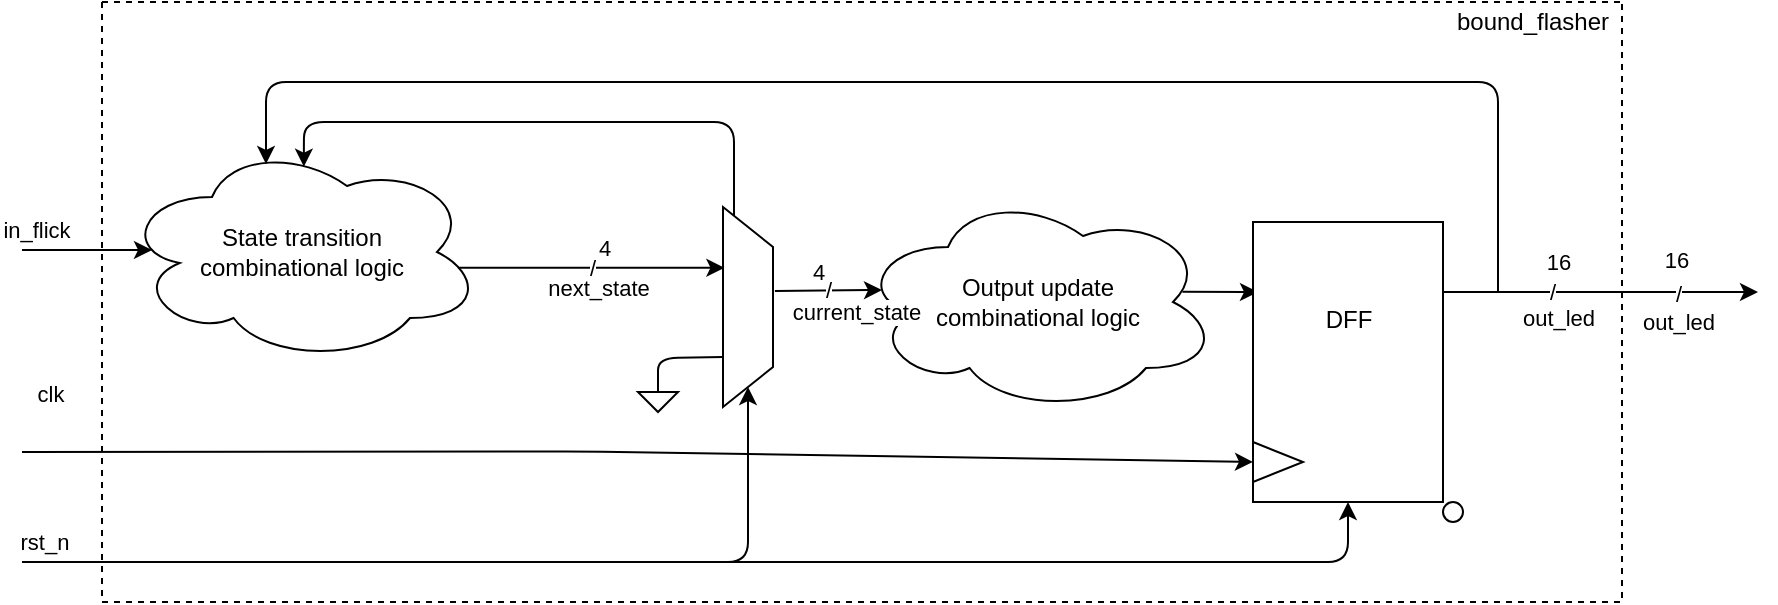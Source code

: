 <mxfile version="14.7.2" type="github">
  <diagram id="ma5SRapqaq8zgGtTEMoC" name="Page-1">
    <mxGraphModel dx="1562" dy="918" grid="1" gridSize="10" guides="1" tooltips="1" connect="1" arrows="1" fold="1" page="1" pageScale="1" pageWidth="850" pageHeight="1100" math="0" shadow="0">
      <root>
        <mxCell id="0" />
        <mxCell id="1" parent="0" />
        <mxCell id="oRLY293_5cov37p5jNfm-1" value="State transition &lt;br&gt;combinational logic" style="ellipse;shape=cloud;whiteSpace=wrap;html=1;" parent="1" vertex="1">
          <mxGeometry x="160" y="150" width="180" height="110" as="geometry" />
        </mxCell>
        <mxCell id="oRLY293_5cov37p5jNfm-6" value="Output update&lt;br&gt;combinational logic" style="ellipse;shape=cloud;whiteSpace=wrap;html=1;" parent="1" vertex="1">
          <mxGeometry x="528" y="175" width="180" height="110" as="geometry" />
        </mxCell>
        <mxCell id="oRLY293_5cov37p5jNfm-12" value="" style="endArrow=classic;html=1;exitX=0.42;exitY=-0.038;exitDx=0;exitDy=0;exitPerimeter=0;" parent="1" edge="1" source="8NYRFx7ZRtconwwgPlys-15">
          <mxGeometry width="50" height="50" relative="1" as="geometry">
            <mxPoint x="458" y="224" as="sourcePoint" />
            <mxPoint x="540" y="224" as="targetPoint" />
          </mxGeometry>
        </mxCell>
        <mxCell id="oRLY293_5cov37p5jNfm-15" value="/" style="edgeLabel;html=1;align=center;verticalAlign=middle;resizable=0;points=[];" parent="oRLY293_5cov37p5jNfm-12" vertex="1" connectable="0">
          <mxGeometry x="0.084" relative="1" as="geometry">
            <mxPoint x="-3" as="offset" />
          </mxGeometry>
        </mxCell>
        <mxCell id="oRLY293_5cov37p5jNfm-18" value="current_state" style="edgeLabel;html=1;align=center;verticalAlign=middle;resizable=0;points=[];" parent="oRLY293_5cov37p5jNfm-12" vertex="1" connectable="0">
          <mxGeometry x="-0.466" relative="1" as="geometry">
            <mxPoint x="26" y="10" as="offset" />
          </mxGeometry>
        </mxCell>
        <mxCell id="oRLY293_5cov37p5jNfm-19" value="4" style="edgeLabel;html=1;align=center;verticalAlign=middle;resizable=0;points=[];" parent="oRLY293_5cov37p5jNfm-12" vertex="1" connectable="0">
          <mxGeometry x="0.272" relative="1" as="geometry">
            <mxPoint x="-13" y="-9" as="offset" />
          </mxGeometry>
        </mxCell>
        <mxCell id="oRLY293_5cov37p5jNfm-13" value="" style="endArrow=classic;html=1;exitX=0.933;exitY=0.572;exitDx=0;exitDy=0;exitPerimeter=0;entryX=0.304;entryY=0.972;entryDx=0;entryDy=0;entryPerimeter=0;" parent="1" source="oRLY293_5cov37p5jNfm-1" edge="1" target="8NYRFx7ZRtconwwgPlys-15">
          <mxGeometry width="50" height="50" relative="1" as="geometry">
            <mxPoint x="360" y="224.83" as="sourcePoint" />
            <mxPoint x="398" y="225" as="targetPoint" />
          </mxGeometry>
        </mxCell>
        <mxCell id="oRLY293_5cov37p5jNfm-14" value="/" style="edgeLabel;html=1;align=center;verticalAlign=middle;resizable=0;points=[];" parent="oRLY293_5cov37p5jNfm-13" vertex="1" connectable="0">
          <mxGeometry x="-0.106" relative="1" as="geometry">
            <mxPoint x="7" as="offset" />
          </mxGeometry>
        </mxCell>
        <mxCell id="oRLY293_5cov37p5jNfm-16" value="next_state" style="edgeLabel;html=1;align=center;verticalAlign=middle;resizable=0;points=[];" parent="oRLY293_5cov37p5jNfm-13" vertex="1" connectable="0">
          <mxGeometry x="0.139" y="-2" relative="1" as="geometry">
            <mxPoint x="-6" y="8" as="offset" />
          </mxGeometry>
        </mxCell>
        <mxCell id="oRLY293_5cov37p5jNfm-17" value="4" style="edgeLabel;html=1;align=center;verticalAlign=middle;resizable=0;points=[];" parent="oRLY293_5cov37p5jNfm-13" vertex="1" connectable="0">
          <mxGeometry x="0.298" relative="1" as="geometry">
            <mxPoint x="-14" y="-10" as="offset" />
          </mxGeometry>
        </mxCell>
        <mxCell id="oRLY293_5cov37p5jNfm-20" value="" style="endArrow=classic;html=1;entryX=0.505;entryY=0.112;entryDx=0;entryDy=0;entryPerimeter=0;" parent="1" target="oRLY293_5cov37p5jNfm-1" edge="1">
          <mxGeometry width="50" height="50" relative="1" as="geometry">
            <mxPoint x="466" y="225" as="sourcePoint" />
            <mxPoint x="235.5" y="150" as="targetPoint" />
            <Array as="points">
              <mxPoint x="466" y="182" />
              <mxPoint x="466" y="140" />
              <mxPoint x="438" y="140" />
              <mxPoint x="428" y="140" />
              <mxPoint x="251" y="140" />
            </Array>
          </mxGeometry>
        </mxCell>
        <mxCell id="oRLY293_5cov37p5jNfm-22" value="" style="endArrow=classic;html=1;entryX=0;entryY=0.5;entryDx=0;entryDy=0;" parent="1" edge="1" target="8NYRFx7ZRtconwwgPlys-3">
          <mxGeometry width="50" height="50" relative="1" as="geometry">
            <mxPoint x="110" y="305" as="sourcePoint" />
            <mxPoint x="420" y="304.76" as="targetPoint" />
            <Array as="points">
              <mxPoint x="390" y="304.76" />
            </Array>
          </mxGeometry>
        </mxCell>
        <mxCell id="oRLY293_5cov37p5jNfm-36" value="clk" style="edgeLabel;html=1;align=center;verticalAlign=middle;resizable=0;points=[];" parent="oRLY293_5cov37p5jNfm-22" vertex="1" connectable="0">
          <mxGeometry x="-0.932" relative="1" as="geometry">
            <mxPoint x="-7" y="-29" as="offset" />
          </mxGeometry>
        </mxCell>
        <mxCell id="oRLY293_5cov37p5jNfm-23" value="" style="endArrow=classic;html=1;exitX=0.901;exitY=0.453;exitDx=0;exitDy=0;exitPerimeter=0;" parent="1" source="oRLY293_5cov37p5jNfm-6" edge="1">
          <mxGeometry width="50" height="50" relative="1" as="geometry">
            <mxPoint x="708" y="224.66" as="sourcePoint" />
            <mxPoint x="728" y="225" as="targetPoint" />
          </mxGeometry>
        </mxCell>
        <mxCell id="oRLY293_5cov37p5jNfm-32" value="16" style="edgeLabel;html=1;align=center;verticalAlign=middle;resizable=0;points=[];" parent="oRLY293_5cov37p5jNfm-23" vertex="1" connectable="0">
          <mxGeometry x="0.296" relative="1" as="geometry">
            <mxPoint x="163" y="-15" as="offset" />
          </mxGeometry>
        </mxCell>
        <mxCell id="oRLY293_5cov37p5jNfm-33" value="out_led" style="edgeLabel;html=1;align=center;verticalAlign=middle;resizable=0;points=[];" parent="oRLY293_5cov37p5jNfm-23" vertex="1" connectable="0">
          <mxGeometry x="0.667" relative="1" as="geometry">
            <mxPoint x="156" y="13" as="offset" />
          </mxGeometry>
        </mxCell>
        <mxCell id="oRLY293_5cov37p5jNfm-28" value="" style="endArrow=classic;html=1;entryX=0.4;entryY=0.1;entryDx=0;entryDy=0;entryPerimeter=0;" parent="1" target="oRLY293_5cov37p5jNfm-1" edge="1">
          <mxGeometry width="50" height="50" relative="1" as="geometry">
            <mxPoint x="848" y="225" as="sourcePoint" />
            <mxPoint x="118" y="110" as="targetPoint" />
            <Array as="points">
              <mxPoint x="848" y="120" />
              <mxPoint x="428" y="120" />
              <mxPoint x="232" y="120" />
            </Array>
          </mxGeometry>
        </mxCell>
        <mxCell id="oRLY293_5cov37p5jNfm-29" value="" style="swimlane;startSize=0;dashed=1;" parent="1" vertex="1">
          <mxGeometry x="150" y="80" width="760" height="300" as="geometry" />
        </mxCell>
        <mxCell id="oRLY293_5cov37p5jNfm-30" value="" style="endArrow=classic;html=1;entryX=1;entryY=0.5;entryDx=0;entryDy=0;" parent="oRLY293_5cov37p5jNfm-29" edge="1" target="8NYRFx7ZRtconwwgPlys-15">
          <mxGeometry width="50" height="50" relative="1" as="geometry">
            <mxPoint x="-40" y="280" as="sourcePoint" />
            <mxPoint x="400" y="260" as="targetPoint" />
            <Array as="points">
              <mxPoint x="220" y="280" />
              <mxPoint x="323" y="280" />
            </Array>
          </mxGeometry>
        </mxCell>
        <mxCell id="oRLY293_5cov37p5jNfm-37" value="rst_n" style="edgeLabel;html=1;align=center;verticalAlign=middle;resizable=0;points=[];" parent="oRLY293_5cov37p5jNfm-30" vertex="1" connectable="0">
          <mxGeometry x="-0.951" relative="1" as="geometry">
            <mxPoint y="-10" as="offset" />
          </mxGeometry>
        </mxCell>
        <mxCell id="oRLY293_5cov37p5jNfm-38" value="bound_flasher" style="text;html=1;align=center;verticalAlign=middle;resizable=0;points=[];autosize=1;strokeColor=none;" parent="oRLY293_5cov37p5jNfm-29" vertex="1">
          <mxGeometry x="670" width="90" height="20" as="geometry" />
        </mxCell>
        <mxCell id="8NYRFx7ZRtconwwgPlys-2" value="DFF&lt;br&gt;&lt;br&gt;&lt;br&gt;&lt;br&gt;" style="rounded=0;whiteSpace=wrap;html=1;imageVerticalAlign=top;" vertex="1" parent="oRLY293_5cov37p5jNfm-29">
          <mxGeometry x="575.5" y="110" width="95" height="140" as="geometry" />
        </mxCell>
        <mxCell id="8NYRFx7ZRtconwwgPlys-3" value="" style="triangle;whiteSpace=wrap;html=1;" vertex="1" parent="oRLY293_5cov37p5jNfm-29">
          <mxGeometry x="575.5" y="220" width="25" height="20" as="geometry" />
        </mxCell>
        <mxCell id="8NYRFx7ZRtconwwgPlys-6" value="" style="ellipse;whiteSpace=wrap;html=1;aspect=fixed;" vertex="1" parent="oRLY293_5cov37p5jNfm-29">
          <mxGeometry x="670.5" y="250" width="10" height="10" as="geometry" />
        </mxCell>
        <mxCell id="8NYRFx7ZRtconwwgPlys-7" value="" style="endArrow=classic;html=1;entryX=0.5;entryY=1;entryDx=0;entryDy=0;" edge="1" parent="oRLY293_5cov37p5jNfm-29" target="8NYRFx7ZRtconwwgPlys-2">
          <mxGeometry width="50" height="50" relative="1" as="geometry">
            <mxPoint x="280" y="280" as="sourcePoint" />
            <mxPoint x="712.5" y="270" as="targetPoint" />
            <Array as="points">
              <mxPoint x="623" y="280" />
            </Array>
          </mxGeometry>
        </mxCell>
        <mxCell id="8NYRFx7ZRtconwwgPlys-15" value="" style="shape=trapezoid;perimeter=trapezoidPerimeter;whiteSpace=wrap;html=1;fixedSize=1;rotation=90;" vertex="1" parent="oRLY293_5cov37p5jNfm-29">
          <mxGeometry x="273" y="140" width="100" height="25" as="geometry" />
        </mxCell>
        <mxCell id="8NYRFx7ZRtconwwgPlys-22" value="" style="pointerEvents=1;verticalLabelPosition=bottom;shadow=0;dashed=0;align=center;html=1;verticalAlign=top;shape=mxgraph.electrical.signal_sources.signal_ground;" vertex="1" parent="oRLY293_5cov37p5jNfm-29">
          <mxGeometry x="268" y="190" width="20" height="15" as="geometry" />
        </mxCell>
        <mxCell id="8NYRFx7ZRtconwwgPlys-23" value="" style="endArrow=none;html=1;exitX=0.5;exitY=0;exitDx=0;exitDy=0;exitPerimeter=0;entryX=0.75;entryY=1;entryDx=0;entryDy=0;" edge="1" parent="oRLY293_5cov37p5jNfm-29" source="8NYRFx7ZRtconwwgPlys-22" target="8NYRFx7ZRtconwwgPlys-15">
          <mxGeometry width="50" height="50" relative="1" as="geometry">
            <mxPoint x="448" y="200" as="sourcePoint" />
            <mxPoint x="498" y="150" as="targetPoint" />
            <Array as="points">
              <mxPoint x="278" y="178" />
            </Array>
          </mxGeometry>
        </mxCell>
        <mxCell id="oRLY293_5cov37p5jNfm-34" value="" style="endArrow=classic;html=1;" parent="1" edge="1">
          <mxGeometry width="50" height="50" relative="1" as="geometry">
            <mxPoint x="110" y="204" as="sourcePoint" />
            <mxPoint x="175" y="204" as="targetPoint" />
          </mxGeometry>
        </mxCell>
        <mxCell id="oRLY293_5cov37p5jNfm-35" value="in_flick" style="edgeLabel;html=1;align=center;verticalAlign=middle;resizable=0;points=[];" parent="oRLY293_5cov37p5jNfm-34" vertex="1" connectable="0">
          <mxGeometry x="-0.776" y="-1" relative="1" as="geometry">
            <mxPoint x="-1" y="-11" as="offset" />
          </mxGeometry>
        </mxCell>
        <mxCell id="8NYRFx7ZRtconwwgPlys-8" value="" style="endArrow=classic;html=1;exitX=1;exitY=0.25;exitDx=0;exitDy=0;" edge="1" parent="1" source="8NYRFx7ZRtconwwgPlys-2">
          <mxGeometry width="50" height="50" relative="1" as="geometry">
            <mxPoint x="918" y="230" as="sourcePoint" />
            <mxPoint x="978" y="225" as="targetPoint" />
          </mxGeometry>
        </mxCell>
        <mxCell id="8NYRFx7ZRtconwwgPlys-10" value="/" style="edgeLabel;html=1;align=center;verticalAlign=middle;resizable=0;points=[];" vertex="1" connectable="0" parent="8NYRFx7ZRtconwwgPlys-8">
          <mxGeometry x="-0.315" y="2" relative="1" as="geometry">
            <mxPoint y="2" as="offset" />
          </mxGeometry>
        </mxCell>
        <mxCell id="8NYRFx7ZRtconwwgPlys-11" value="16" style="edgeLabel;html=1;align=center;verticalAlign=middle;resizable=0;points=[];" vertex="1" connectable="0" parent="1">
          <mxGeometry x="927.997" y="219.942" as="geometry">
            <mxPoint x="9" y="-11" as="offset" />
          </mxGeometry>
        </mxCell>
        <mxCell id="8NYRFx7ZRtconwwgPlys-12" value="out_led" style="edgeLabel;html=1;align=center;verticalAlign=middle;resizable=0;points=[];" vertex="1" connectable="0" parent="1">
          <mxGeometry x="937.994" y="240.003" as="geometry" />
        </mxCell>
        <mxCell id="8NYRFx7ZRtconwwgPlys-13" value="/" style="edgeLabel;html=1;align=center;verticalAlign=middle;resizable=0;points=[];" vertex="1" connectable="0" parent="1">
          <mxGeometry x="898.003" y="230" as="geometry">
            <mxPoint x="40" y="-4" as="offset" />
          </mxGeometry>
        </mxCell>
      </root>
    </mxGraphModel>
  </diagram>
</mxfile>
